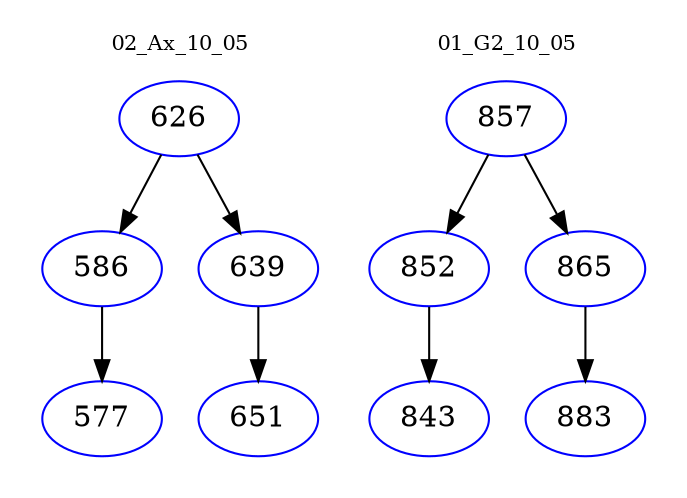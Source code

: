 digraph{
subgraph cluster_0 {
color = white
label = "02_Ax_10_05";
fontsize=10;
T0_626 [label="626", color="blue"]
T0_626 -> T0_586 [color="black"]
T0_586 [label="586", color="blue"]
T0_586 -> T0_577 [color="black"]
T0_577 [label="577", color="blue"]
T0_626 -> T0_639 [color="black"]
T0_639 [label="639", color="blue"]
T0_639 -> T0_651 [color="black"]
T0_651 [label="651", color="blue"]
}
subgraph cluster_1 {
color = white
label = "01_G2_10_05";
fontsize=10;
T1_857 [label="857", color="blue"]
T1_857 -> T1_852 [color="black"]
T1_852 [label="852", color="blue"]
T1_852 -> T1_843 [color="black"]
T1_843 [label="843", color="blue"]
T1_857 -> T1_865 [color="black"]
T1_865 [label="865", color="blue"]
T1_865 -> T1_883 [color="black"]
T1_883 [label="883", color="blue"]
}
}
